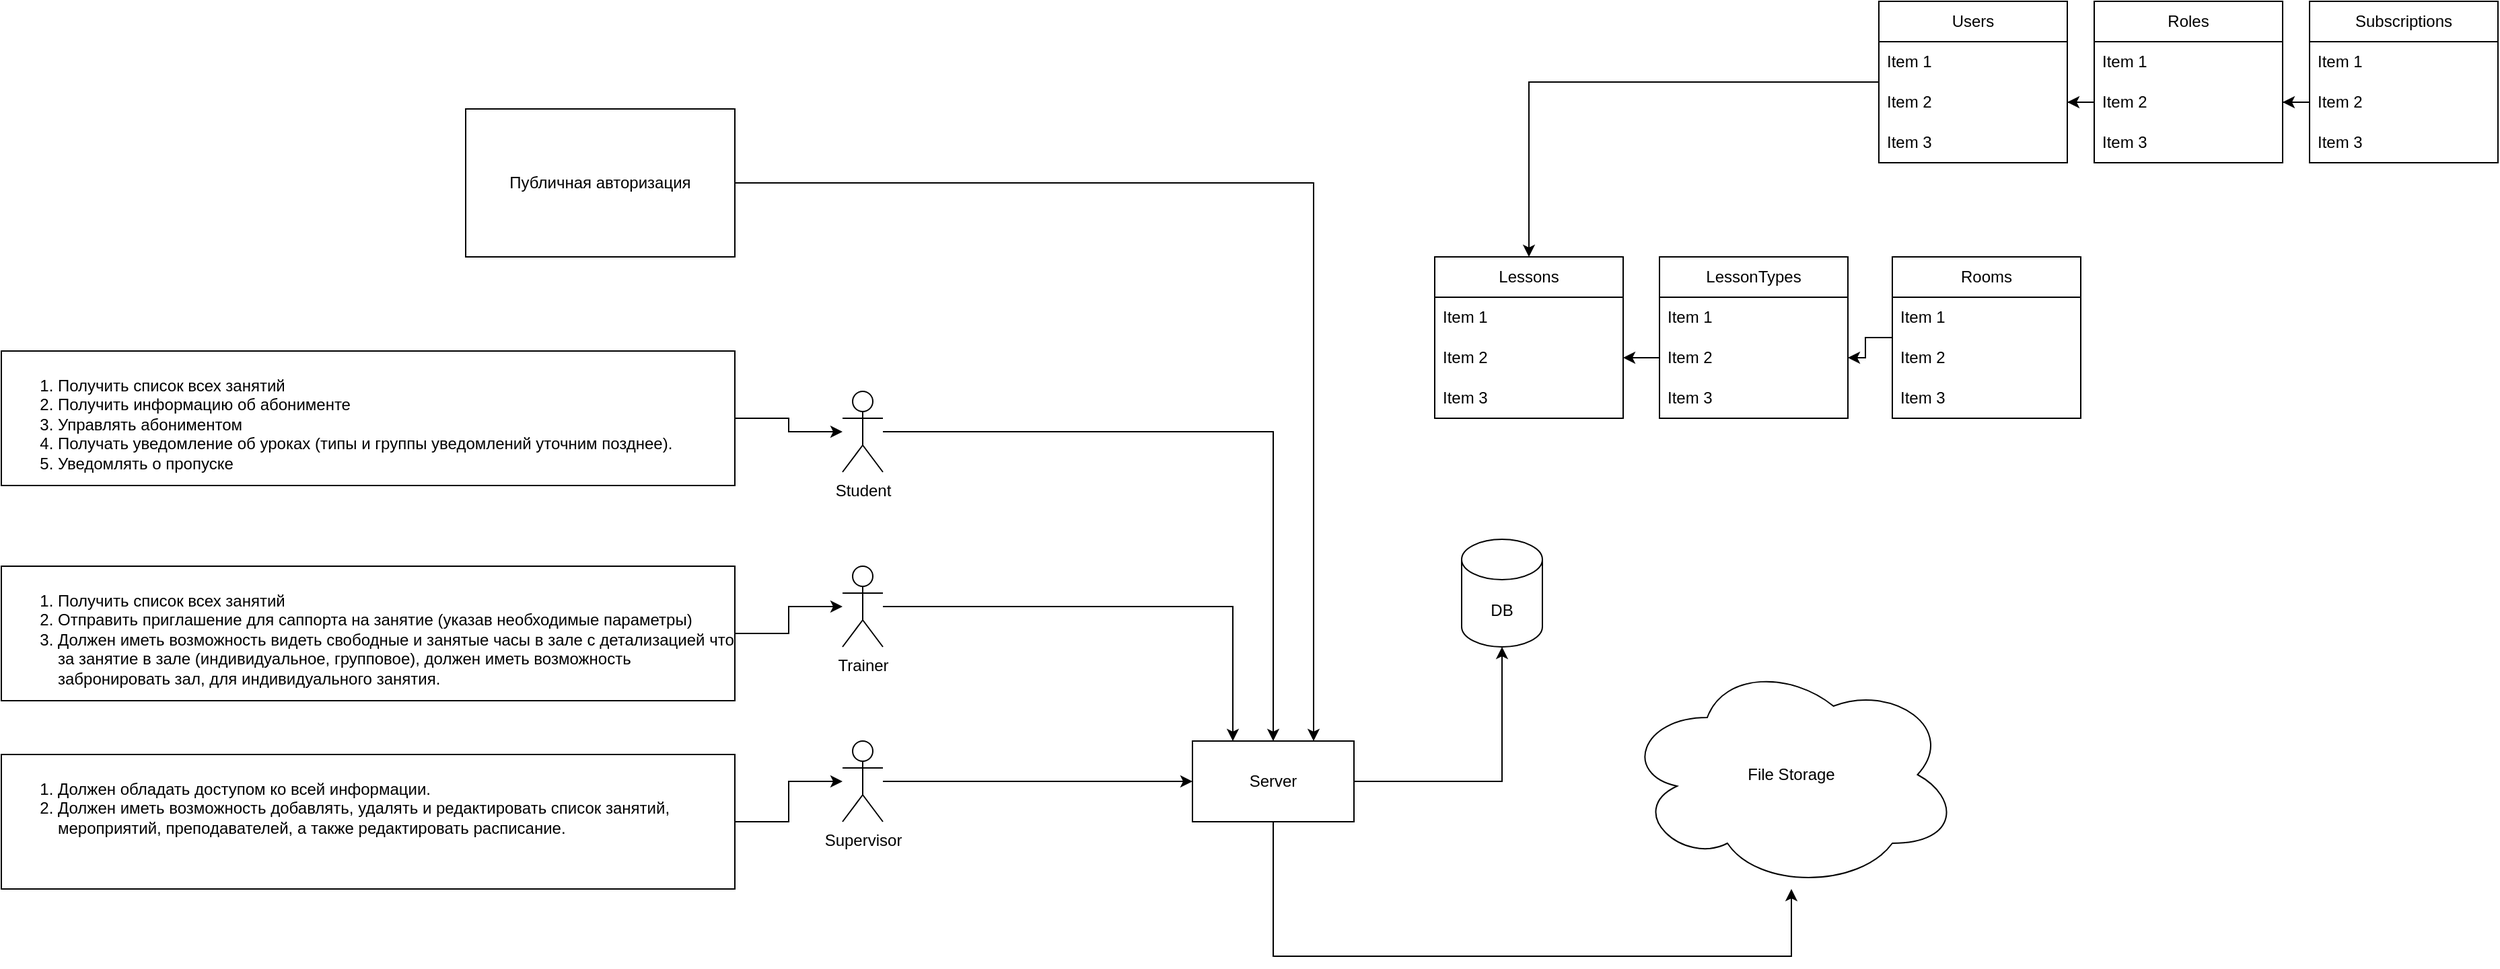 <mxfile version="22.1.0" type="github">
  <diagram name="Страница — 1" id="-huWrvzhIRPL-7FePhcu">
    <mxGraphModel dx="2947" dy="2413" grid="1" gridSize="10" guides="1" tooltips="1" connect="1" arrows="1" fold="1" page="1" pageScale="1" pageWidth="1654" pageHeight="1169" math="0" shadow="0">
      <root>
        <mxCell id="0" />
        <mxCell id="1" parent="0" />
        <mxCell id="t2ZdEfVuAgnnPO7b86gj-10" style="edgeStyle=orthogonalEdgeStyle;rounded=0;orthogonalLoop=1;jettySize=auto;html=1;" edge="1" parent="1" source="211ug2n4QtESpDDz7pXh-1" target="t2ZdEfVuAgnnPO7b86gj-1">
          <mxGeometry relative="1" as="geometry" />
        </mxCell>
        <mxCell id="211ug2n4QtESpDDz7pXh-1" value="Student" style="shape=umlActor;verticalLabelPosition=bottom;verticalAlign=top;html=1;outlineConnect=0;" parent="1" vertex="1">
          <mxGeometry x="80" y="100" width="30" height="60" as="geometry" />
        </mxCell>
        <mxCell id="t2ZdEfVuAgnnPO7b86gj-21" style="edgeStyle=orthogonalEdgeStyle;rounded=0;orthogonalLoop=1;jettySize=auto;html=1;entryX=0.25;entryY=0;entryDx=0;entryDy=0;" edge="1" parent="1" source="211ug2n4QtESpDDz7pXh-2" target="t2ZdEfVuAgnnPO7b86gj-1">
          <mxGeometry relative="1" as="geometry" />
        </mxCell>
        <mxCell id="211ug2n4QtESpDDz7pXh-2" value="Trainer" style="shape=umlActor;verticalLabelPosition=bottom;verticalAlign=top;html=1;outlineConnect=0;" parent="1" vertex="1">
          <mxGeometry x="80" y="230" width="30" height="60" as="geometry" />
        </mxCell>
        <mxCell id="t2ZdEfVuAgnnPO7b86gj-20" style="edgeStyle=orthogonalEdgeStyle;rounded=0;orthogonalLoop=1;jettySize=auto;html=1;entryX=0;entryY=0.5;entryDx=0;entryDy=0;" edge="1" parent="1" source="211ug2n4QtESpDDz7pXh-3" target="t2ZdEfVuAgnnPO7b86gj-1">
          <mxGeometry relative="1" as="geometry">
            <Array as="points">
              <mxPoint x="190" y="390" />
              <mxPoint x="190" y="390" />
            </Array>
          </mxGeometry>
        </mxCell>
        <mxCell id="211ug2n4QtESpDDz7pXh-3" value="Supervisor" style="shape=umlActor;verticalLabelPosition=bottom;verticalAlign=top;html=1;outlineConnect=0;" parent="1" vertex="1">
          <mxGeometry x="80" y="360" width="30" height="60" as="geometry" />
        </mxCell>
        <mxCell id="t2ZdEfVuAgnnPO7b86gj-49" style="edgeStyle=orthogonalEdgeStyle;rounded=0;orthogonalLoop=1;jettySize=auto;html=1;" edge="1" parent="1" source="t2ZdEfVuAgnnPO7b86gj-1" target="t2ZdEfVuAgnnPO7b86gj-3">
          <mxGeometry relative="1" as="geometry">
            <Array as="points">
              <mxPoint x="400" y="520" />
              <mxPoint x="785" y="520" />
            </Array>
          </mxGeometry>
        </mxCell>
        <mxCell id="t2ZdEfVuAgnnPO7b86gj-1" value="Server" style="rounded=0;whiteSpace=wrap;html=1;" vertex="1" parent="1">
          <mxGeometry x="340" y="360" width="120" height="60" as="geometry" />
        </mxCell>
        <mxCell id="t2ZdEfVuAgnnPO7b86gj-2" value="DB" style="shape=cylinder3;whiteSpace=wrap;html=1;boundedLbl=1;backgroundOutline=1;size=15;" vertex="1" parent="1">
          <mxGeometry x="540" y="210" width="60" height="80" as="geometry" />
        </mxCell>
        <mxCell id="t2ZdEfVuAgnnPO7b86gj-3" value="File Storage" style="ellipse;shape=cloud;whiteSpace=wrap;html=1;" vertex="1" parent="1">
          <mxGeometry x="660" y="300" width="250" height="170" as="geometry" />
        </mxCell>
        <mxCell id="t2ZdEfVuAgnnPO7b86gj-15" style="edgeStyle=orthogonalEdgeStyle;rounded=0;orthogonalLoop=1;jettySize=auto;html=1;" edge="1" parent="1" source="t2ZdEfVuAgnnPO7b86gj-8" target="211ug2n4QtESpDDz7pXh-1">
          <mxGeometry relative="1" as="geometry" />
        </mxCell>
        <mxCell id="t2ZdEfVuAgnnPO7b86gj-8" value="&lt;ol&gt;&lt;li&gt;Получить список всех занятий&lt;/li&gt;&lt;li&gt;Получить информацию об абонименте&lt;/li&gt;&lt;li&gt;Управлять абониментом&lt;/li&gt;&lt;li&gt;Получать уведомление об уроках (типы и группы уведомлений уточним позднее).&lt;/li&gt;&lt;li&gt;Уведомлять о пропуске&lt;/li&gt;&lt;/ol&gt;" style="whiteSpace=wrap;html=1;verticalAlign=top;align=left;" vertex="1" parent="1">
          <mxGeometry x="-545" y="70" width="545" height="100" as="geometry" />
        </mxCell>
        <mxCell id="t2ZdEfVuAgnnPO7b86gj-16" style="edgeStyle=orthogonalEdgeStyle;rounded=0;orthogonalLoop=1;jettySize=auto;html=1;" edge="1" parent="1" source="t2ZdEfVuAgnnPO7b86gj-12" target="211ug2n4QtESpDDz7pXh-2">
          <mxGeometry relative="1" as="geometry" />
        </mxCell>
        <mxCell id="t2ZdEfVuAgnnPO7b86gj-12" value="&lt;ol&gt;&lt;li&gt;Получить список всех занятий&lt;/li&gt;&lt;li&gt;Отправить приглашение для саппорта на занятие (указав необходимые параметры)&lt;/li&gt;&lt;li&gt;Должен иметь возможность видеть свободные и занятые часы в зале с детализацией что за занятие в зале (индивидуальное, групповое), должен иметь возможность забронировать зал, для индивидуального занятия.&lt;br&gt;&lt;/li&gt;&lt;/ol&gt;" style="whiteSpace=wrap;html=1;verticalAlign=top;align=left;" vertex="1" parent="1">
          <mxGeometry x="-545" y="230" width="545" height="100" as="geometry" />
        </mxCell>
        <mxCell id="t2ZdEfVuAgnnPO7b86gj-18" style="edgeStyle=orthogonalEdgeStyle;rounded=0;orthogonalLoop=1;jettySize=auto;html=1;" edge="1" parent="1" source="t2ZdEfVuAgnnPO7b86gj-17" target="211ug2n4QtESpDDz7pXh-3">
          <mxGeometry relative="1" as="geometry" />
        </mxCell>
        <mxCell id="t2ZdEfVuAgnnPO7b86gj-17" value="&lt;ol&gt;&lt;li&gt;Должен обладать доступом ко всей информации.&lt;br&gt;&lt;/li&gt;&lt;li&gt;Должен иметь возможность добавлять, удалять и редактировать список занятий, мероприятий, преподавателей, а также редактировать расписание.&lt;br&gt;&lt;/li&gt;&lt;/ol&gt;" style="whiteSpace=wrap;html=1;verticalAlign=top;align=left;" vertex="1" parent="1">
          <mxGeometry x="-545" y="370" width="545" height="100" as="geometry" />
        </mxCell>
        <mxCell id="t2ZdEfVuAgnnPO7b86gj-23" style="edgeStyle=orthogonalEdgeStyle;rounded=0;orthogonalLoop=1;jettySize=auto;html=1;entryX=0.5;entryY=1;entryDx=0;entryDy=0;entryPerimeter=0;" edge="1" parent="1" source="t2ZdEfVuAgnnPO7b86gj-1" target="t2ZdEfVuAgnnPO7b86gj-2">
          <mxGeometry relative="1" as="geometry" />
        </mxCell>
        <mxCell id="t2ZdEfVuAgnnPO7b86gj-59" style="edgeStyle=orthogonalEdgeStyle;rounded=0;orthogonalLoop=1;jettySize=auto;html=1;entryX=0.75;entryY=0;entryDx=0;entryDy=0;" edge="1" parent="1" source="t2ZdEfVuAgnnPO7b86gj-24" target="t2ZdEfVuAgnnPO7b86gj-1">
          <mxGeometry relative="1" as="geometry" />
        </mxCell>
        <mxCell id="t2ZdEfVuAgnnPO7b86gj-24" value="Публичная авторизация" style="rounded=0;whiteSpace=wrap;html=1;" vertex="1" parent="1">
          <mxGeometry x="-200" y="-110" width="200" height="110" as="geometry" />
        </mxCell>
        <mxCell id="t2ZdEfVuAgnnPO7b86gj-54" style="edgeStyle=orthogonalEdgeStyle;rounded=0;orthogonalLoop=1;jettySize=auto;html=1;entryX=0.5;entryY=0;entryDx=0;entryDy=0;" edge="1" parent="1" source="t2ZdEfVuAgnnPO7b86gj-29" target="t2ZdEfVuAgnnPO7b86gj-37">
          <mxGeometry relative="1" as="geometry" />
        </mxCell>
        <mxCell id="t2ZdEfVuAgnnPO7b86gj-29" value="Users" style="swimlane;fontStyle=0;childLayout=stackLayout;horizontal=1;startSize=30;horizontalStack=0;resizeParent=1;resizeParentMax=0;resizeLast=0;collapsible=1;marginBottom=0;whiteSpace=wrap;html=1;" vertex="1" parent="1">
          <mxGeometry x="850" y="-190" width="140" height="120" as="geometry" />
        </mxCell>
        <mxCell id="t2ZdEfVuAgnnPO7b86gj-30" value="Item 1" style="text;strokeColor=none;fillColor=none;align=left;verticalAlign=middle;spacingLeft=4;spacingRight=4;overflow=hidden;points=[[0,0.5],[1,0.5]];portConstraint=eastwest;rotatable=0;whiteSpace=wrap;html=1;" vertex="1" parent="t2ZdEfVuAgnnPO7b86gj-29">
          <mxGeometry y="30" width="140" height="30" as="geometry" />
        </mxCell>
        <mxCell id="t2ZdEfVuAgnnPO7b86gj-31" value="Item 2" style="text;strokeColor=none;fillColor=none;align=left;verticalAlign=middle;spacingLeft=4;spacingRight=4;overflow=hidden;points=[[0,0.5],[1,0.5]];portConstraint=eastwest;rotatable=0;whiteSpace=wrap;html=1;" vertex="1" parent="t2ZdEfVuAgnnPO7b86gj-29">
          <mxGeometry y="60" width="140" height="30" as="geometry" />
        </mxCell>
        <mxCell id="t2ZdEfVuAgnnPO7b86gj-32" value="Item 3" style="text;strokeColor=none;fillColor=none;align=left;verticalAlign=middle;spacingLeft=4;spacingRight=4;overflow=hidden;points=[[0,0.5],[1,0.5]];portConstraint=eastwest;rotatable=0;whiteSpace=wrap;html=1;" vertex="1" parent="t2ZdEfVuAgnnPO7b86gj-29">
          <mxGeometry y="90" width="140" height="30" as="geometry" />
        </mxCell>
        <mxCell id="t2ZdEfVuAgnnPO7b86gj-33" value="Roles" style="swimlane;fontStyle=0;childLayout=stackLayout;horizontal=1;startSize=30;horizontalStack=0;resizeParent=1;resizeParentMax=0;resizeLast=0;collapsible=1;marginBottom=0;whiteSpace=wrap;html=1;" vertex="1" parent="1">
          <mxGeometry x="1010" y="-190" width="140" height="120" as="geometry" />
        </mxCell>
        <mxCell id="t2ZdEfVuAgnnPO7b86gj-34" value="Item 1" style="text;strokeColor=none;fillColor=none;align=left;verticalAlign=middle;spacingLeft=4;spacingRight=4;overflow=hidden;points=[[0,0.5],[1,0.5]];portConstraint=eastwest;rotatable=0;whiteSpace=wrap;html=1;" vertex="1" parent="t2ZdEfVuAgnnPO7b86gj-33">
          <mxGeometry y="30" width="140" height="30" as="geometry" />
        </mxCell>
        <mxCell id="t2ZdEfVuAgnnPO7b86gj-35" value="Item 2" style="text;strokeColor=none;fillColor=none;align=left;verticalAlign=middle;spacingLeft=4;spacingRight=4;overflow=hidden;points=[[0,0.5],[1,0.5]];portConstraint=eastwest;rotatable=0;whiteSpace=wrap;html=1;" vertex="1" parent="t2ZdEfVuAgnnPO7b86gj-33">
          <mxGeometry y="60" width="140" height="30" as="geometry" />
        </mxCell>
        <mxCell id="t2ZdEfVuAgnnPO7b86gj-36" value="Item 3" style="text;strokeColor=none;fillColor=none;align=left;verticalAlign=middle;spacingLeft=4;spacingRight=4;overflow=hidden;points=[[0,0.5],[1,0.5]];portConstraint=eastwest;rotatable=0;whiteSpace=wrap;html=1;" vertex="1" parent="t2ZdEfVuAgnnPO7b86gj-33">
          <mxGeometry y="90" width="140" height="30" as="geometry" />
        </mxCell>
        <mxCell id="t2ZdEfVuAgnnPO7b86gj-37" value="Lessons" style="swimlane;fontStyle=0;childLayout=stackLayout;horizontal=1;startSize=30;horizontalStack=0;resizeParent=1;resizeParentMax=0;resizeLast=0;collapsible=1;marginBottom=0;whiteSpace=wrap;html=1;" vertex="1" parent="1">
          <mxGeometry x="520" width="140" height="120" as="geometry" />
        </mxCell>
        <mxCell id="t2ZdEfVuAgnnPO7b86gj-38" value="Item 1" style="text;strokeColor=none;fillColor=none;align=left;verticalAlign=middle;spacingLeft=4;spacingRight=4;overflow=hidden;points=[[0,0.5],[1,0.5]];portConstraint=eastwest;rotatable=0;whiteSpace=wrap;html=1;" vertex="1" parent="t2ZdEfVuAgnnPO7b86gj-37">
          <mxGeometry y="30" width="140" height="30" as="geometry" />
        </mxCell>
        <mxCell id="t2ZdEfVuAgnnPO7b86gj-39" value="Item 2" style="text;strokeColor=none;fillColor=none;align=left;verticalAlign=middle;spacingLeft=4;spacingRight=4;overflow=hidden;points=[[0,0.5],[1,0.5]];portConstraint=eastwest;rotatable=0;whiteSpace=wrap;html=1;" vertex="1" parent="t2ZdEfVuAgnnPO7b86gj-37">
          <mxGeometry y="60" width="140" height="30" as="geometry" />
        </mxCell>
        <mxCell id="t2ZdEfVuAgnnPO7b86gj-40" value="Item 3" style="text;strokeColor=none;fillColor=none;align=left;verticalAlign=middle;spacingLeft=4;spacingRight=4;overflow=hidden;points=[[0,0.5],[1,0.5]];portConstraint=eastwest;rotatable=0;whiteSpace=wrap;html=1;" vertex="1" parent="t2ZdEfVuAgnnPO7b86gj-37">
          <mxGeometry y="90" width="140" height="30" as="geometry" />
        </mxCell>
        <mxCell id="t2ZdEfVuAgnnPO7b86gj-41" value="Subscriptions" style="swimlane;fontStyle=0;childLayout=stackLayout;horizontal=1;startSize=30;horizontalStack=0;resizeParent=1;resizeParentMax=0;resizeLast=0;collapsible=1;marginBottom=0;whiteSpace=wrap;html=1;" vertex="1" parent="1">
          <mxGeometry x="1170" y="-190" width="140" height="120" as="geometry" />
        </mxCell>
        <mxCell id="t2ZdEfVuAgnnPO7b86gj-42" value="Item 1" style="text;strokeColor=none;fillColor=none;align=left;verticalAlign=middle;spacingLeft=4;spacingRight=4;overflow=hidden;points=[[0,0.5],[1,0.5]];portConstraint=eastwest;rotatable=0;whiteSpace=wrap;html=1;" vertex="1" parent="t2ZdEfVuAgnnPO7b86gj-41">
          <mxGeometry y="30" width="140" height="30" as="geometry" />
        </mxCell>
        <mxCell id="t2ZdEfVuAgnnPO7b86gj-43" value="Item 2" style="text;strokeColor=none;fillColor=none;align=left;verticalAlign=middle;spacingLeft=4;spacingRight=4;overflow=hidden;points=[[0,0.5],[1,0.5]];portConstraint=eastwest;rotatable=0;whiteSpace=wrap;html=1;" vertex="1" parent="t2ZdEfVuAgnnPO7b86gj-41">
          <mxGeometry y="60" width="140" height="30" as="geometry" />
        </mxCell>
        <mxCell id="t2ZdEfVuAgnnPO7b86gj-44" value="Item 3" style="text;strokeColor=none;fillColor=none;align=left;verticalAlign=middle;spacingLeft=4;spacingRight=4;overflow=hidden;points=[[0,0.5],[1,0.5]];portConstraint=eastwest;rotatable=0;whiteSpace=wrap;html=1;" vertex="1" parent="t2ZdEfVuAgnnPO7b86gj-41">
          <mxGeometry y="90" width="140" height="30" as="geometry" />
        </mxCell>
        <mxCell id="t2ZdEfVuAgnnPO7b86gj-56" style="edgeStyle=orthogonalEdgeStyle;rounded=0;orthogonalLoop=1;jettySize=auto;html=1;" edge="1" parent="1" source="t2ZdEfVuAgnnPO7b86gj-45" target="t2ZdEfVuAgnnPO7b86gj-52">
          <mxGeometry relative="1" as="geometry" />
        </mxCell>
        <mxCell id="t2ZdEfVuAgnnPO7b86gj-45" value="Rooms" style="swimlane;fontStyle=0;childLayout=stackLayout;horizontal=1;startSize=30;horizontalStack=0;resizeParent=1;resizeParentMax=0;resizeLast=0;collapsible=1;marginBottom=0;whiteSpace=wrap;html=1;" vertex="1" parent="1">
          <mxGeometry x="860" width="140" height="120" as="geometry" />
        </mxCell>
        <mxCell id="t2ZdEfVuAgnnPO7b86gj-46" value="Item 1" style="text;strokeColor=none;fillColor=none;align=left;verticalAlign=middle;spacingLeft=4;spacingRight=4;overflow=hidden;points=[[0,0.5],[1,0.5]];portConstraint=eastwest;rotatable=0;whiteSpace=wrap;html=1;" vertex="1" parent="t2ZdEfVuAgnnPO7b86gj-45">
          <mxGeometry y="30" width="140" height="30" as="geometry" />
        </mxCell>
        <mxCell id="t2ZdEfVuAgnnPO7b86gj-47" value="Item 2" style="text;strokeColor=none;fillColor=none;align=left;verticalAlign=middle;spacingLeft=4;spacingRight=4;overflow=hidden;points=[[0,0.5],[1,0.5]];portConstraint=eastwest;rotatable=0;whiteSpace=wrap;html=1;" vertex="1" parent="t2ZdEfVuAgnnPO7b86gj-45">
          <mxGeometry y="60" width="140" height="30" as="geometry" />
        </mxCell>
        <mxCell id="t2ZdEfVuAgnnPO7b86gj-48" value="Item 3" style="text;strokeColor=none;fillColor=none;align=left;verticalAlign=middle;spacingLeft=4;spacingRight=4;overflow=hidden;points=[[0,0.5],[1,0.5]];portConstraint=eastwest;rotatable=0;whiteSpace=wrap;html=1;" vertex="1" parent="t2ZdEfVuAgnnPO7b86gj-45">
          <mxGeometry y="90" width="140" height="30" as="geometry" />
        </mxCell>
        <mxCell id="t2ZdEfVuAgnnPO7b86gj-50" value="LessonTypes" style="swimlane;fontStyle=0;childLayout=stackLayout;horizontal=1;startSize=30;horizontalStack=0;resizeParent=1;resizeParentMax=0;resizeLast=0;collapsible=1;marginBottom=0;whiteSpace=wrap;html=1;" vertex="1" parent="1">
          <mxGeometry x="687" width="140" height="120" as="geometry" />
        </mxCell>
        <mxCell id="t2ZdEfVuAgnnPO7b86gj-51" value="Item 1" style="text;strokeColor=none;fillColor=none;align=left;verticalAlign=middle;spacingLeft=4;spacingRight=4;overflow=hidden;points=[[0,0.5],[1,0.5]];portConstraint=eastwest;rotatable=0;whiteSpace=wrap;html=1;" vertex="1" parent="t2ZdEfVuAgnnPO7b86gj-50">
          <mxGeometry y="30" width="140" height="30" as="geometry" />
        </mxCell>
        <mxCell id="t2ZdEfVuAgnnPO7b86gj-52" value="Item 2" style="text;strokeColor=none;fillColor=none;align=left;verticalAlign=middle;spacingLeft=4;spacingRight=4;overflow=hidden;points=[[0,0.5],[1,0.5]];portConstraint=eastwest;rotatable=0;whiteSpace=wrap;html=1;" vertex="1" parent="t2ZdEfVuAgnnPO7b86gj-50">
          <mxGeometry y="60" width="140" height="30" as="geometry" />
        </mxCell>
        <mxCell id="t2ZdEfVuAgnnPO7b86gj-53" value="Item 3" style="text;strokeColor=none;fillColor=none;align=left;verticalAlign=middle;spacingLeft=4;spacingRight=4;overflow=hidden;points=[[0,0.5],[1,0.5]];portConstraint=eastwest;rotatable=0;whiteSpace=wrap;html=1;" vertex="1" parent="t2ZdEfVuAgnnPO7b86gj-50">
          <mxGeometry y="90" width="140" height="30" as="geometry" />
        </mxCell>
        <mxCell id="t2ZdEfVuAgnnPO7b86gj-55" style="edgeStyle=orthogonalEdgeStyle;rounded=0;orthogonalLoop=1;jettySize=auto;html=1;entryX=1;entryY=0.5;entryDx=0;entryDy=0;" edge="1" parent="1" source="t2ZdEfVuAgnnPO7b86gj-52" target="t2ZdEfVuAgnnPO7b86gj-39">
          <mxGeometry relative="1" as="geometry" />
        </mxCell>
        <mxCell id="t2ZdEfVuAgnnPO7b86gj-57" style="edgeStyle=orthogonalEdgeStyle;rounded=0;orthogonalLoop=1;jettySize=auto;html=1;entryX=1;entryY=0.5;entryDx=0;entryDy=0;" edge="1" parent="1" source="t2ZdEfVuAgnnPO7b86gj-35" target="t2ZdEfVuAgnnPO7b86gj-31">
          <mxGeometry relative="1" as="geometry" />
        </mxCell>
        <mxCell id="t2ZdEfVuAgnnPO7b86gj-58" style="edgeStyle=orthogonalEdgeStyle;rounded=0;orthogonalLoop=1;jettySize=auto;html=1;entryX=1;entryY=0.5;entryDx=0;entryDy=0;" edge="1" parent="1" source="t2ZdEfVuAgnnPO7b86gj-43" target="t2ZdEfVuAgnnPO7b86gj-35">
          <mxGeometry relative="1" as="geometry" />
        </mxCell>
      </root>
    </mxGraphModel>
  </diagram>
</mxfile>
